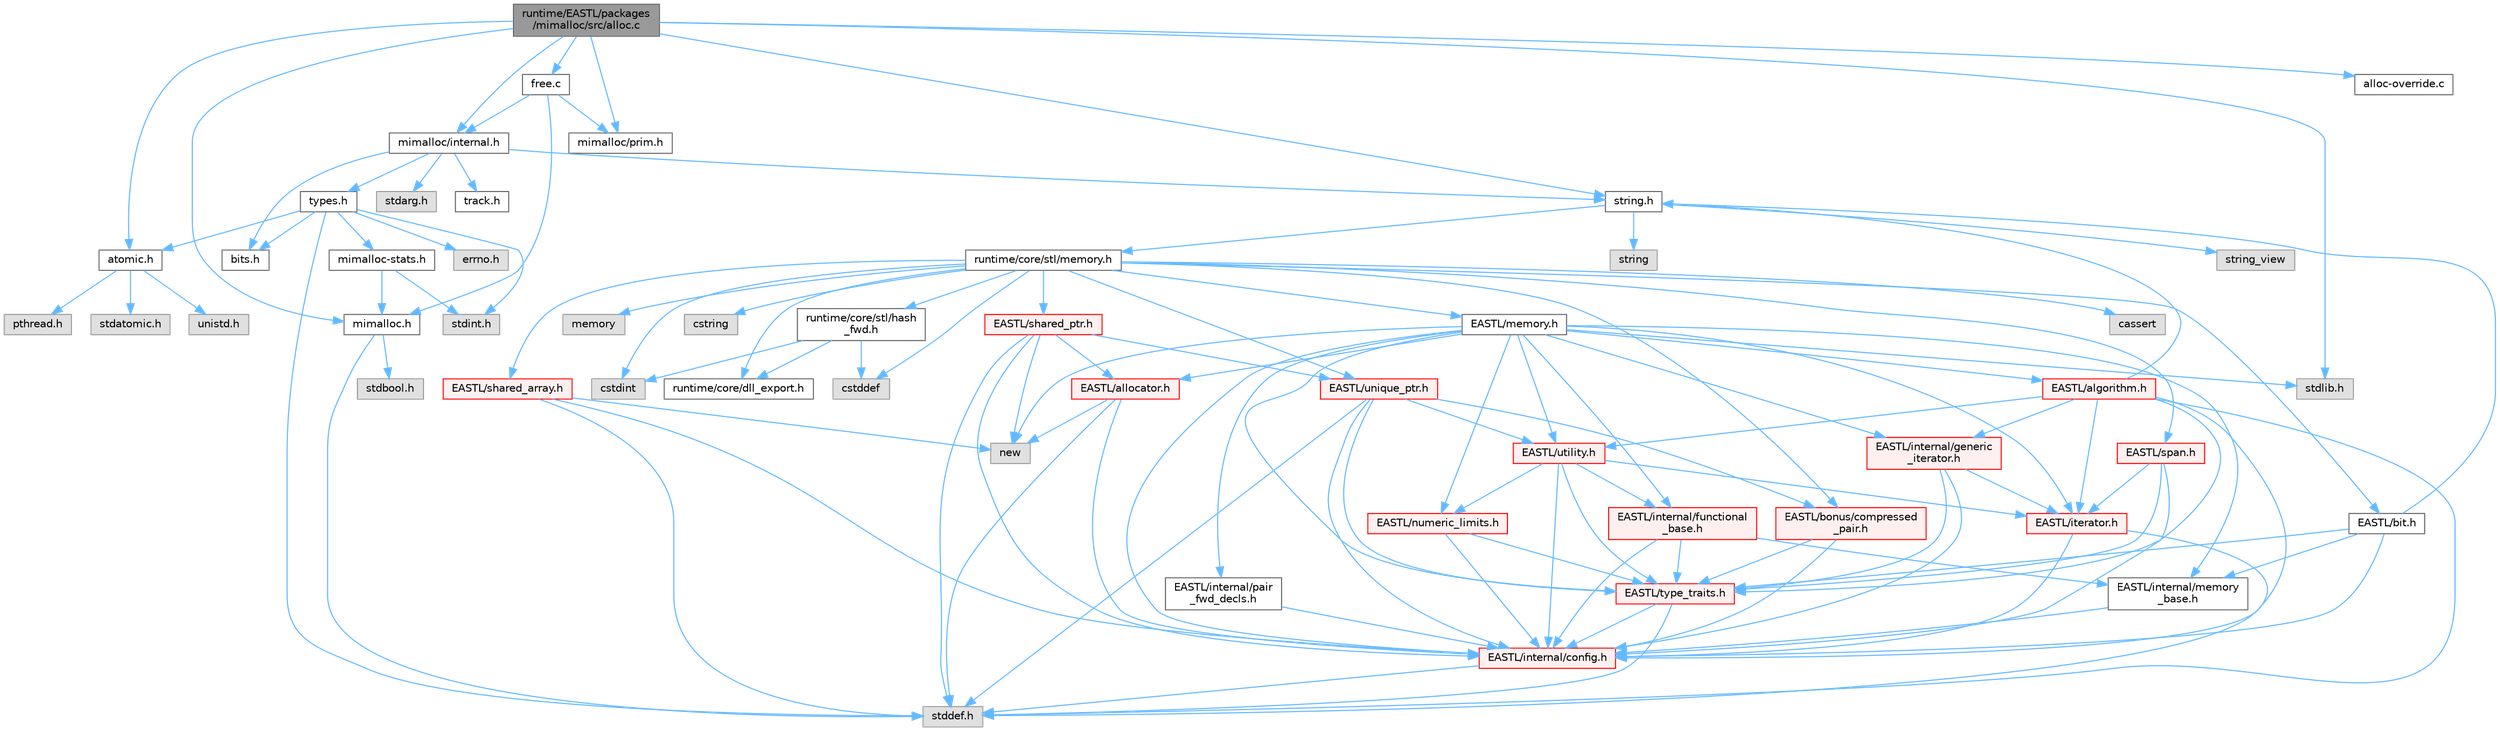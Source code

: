 digraph "runtime/EASTL/packages/mimalloc/src/alloc.c"
{
 // LATEX_PDF_SIZE
  bgcolor="transparent";
  edge [fontname=Helvetica,fontsize=10,labelfontname=Helvetica,labelfontsize=10];
  node [fontname=Helvetica,fontsize=10,shape=box,height=0.2,width=0.4];
  Node1 [id="Node000001",label="runtime/EASTL/packages\l/mimalloc/src/alloc.c",height=0.2,width=0.4,color="gray40", fillcolor="grey60", style="filled", fontcolor="black",tooltip=" "];
  Node1 -> Node2 [id="edge115_Node000001_Node000002",color="steelblue1",style="solid",tooltip=" "];
  Node2 [id="Node000002",label="mimalloc.h",height=0.2,width=0.4,color="grey40", fillcolor="white", style="filled",URL="$mimalloc_8h.html",tooltip=" "];
  Node2 -> Node3 [id="edge116_Node000002_Node000003",color="steelblue1",style="solid",tooltip=" "];
  Node3 [id="Node000003",label="stddef.h",height=0.2,width=0.4,color="grey60", fillcolor="#E0E0E0", style="filled",tooltip=" "];
  Node2 -> Node4 [id="edge117_Node000002_Node000004",color="steelblue1",style="solid",tooltip=" "];
  Node4 [id="Node000004",label="stdbool.h",height=0.2,width=0.4,color="grey60", fillcolor="#E0E0E0", style="filled",tooltip=" "];
  Node1 -> Node5 [id="edge118_Node000001_Node000005",color="steelblue1",style="solid",tooltip=" "];
  Node5 [id="Node000005",label="mimalloc/internal.h",height=0.2,width=0.4,color="grey40", fillcolor="white", style="filled",URL="$_e_a_s_t_l_2packages_2mimalloc_2include_2mimalloc_2internal_8h.html",tooltip=" "];
  Node5 -> Node6 [id="edge119_Node000005_Node000006",color="steelblue1",style="solid",tooltip=" "];
  Node6 [id="Node000006",label="types.h",height=0.2,width=0.4,color="grey40", fillcolor="white", style="filled",URL="$types_8h.html",tooltip=" "];
  Node6 -> Node7 [id="edge120_Node000006_Node000007",color="steelblue1",style="solid",tooltip=" "];
  Node7 [id="Node000007",label="mimalloc-stats.h",height=0.2,width=0.4,color="grey40", fillcolor="white", style="filled",URL="$mimalloc-stats_8h.html",tooltip=" "];
  Node7 -> Node2 [id="edge121_Node000007_Node000002",color="steelblue1",style="solid",tooltip=" "];
  Node7 -> Node8 [id="edge122_Node000007_Node000008",color="steelblue1",style="solid",tooltip=" "];
  Node8 [id="Node000008",label="stdint.h",height=0.2,width=0.4,color="grey60", fillcolor="#E0E0E0", style="filled",tooltip=" "];
  Node6 -> Node3 [id="edge123_Node000006_Node000003",color="steelblue1",style="solid",tooltip=" "];
  Node6 -> Node8 [id="edge124_Node000006_Node000008",color="steelblue1",style="solid",tooltip=" "];
  Node6 -> Node9 [id="edge125_Node000006_Node000009",color="steelblue1",style="solid",tooltip=" "];
  Node9 [id="Node000009",label="errno.h",height=0.2,width=0.4,color="grey60", fillcolor="#E0E0E0", style="filled",tooltip=" "];
  Node6 -> Node10 [id="edge126_Node000006_Node000010",color="steelblue1",style="solid",tooltip=" "];
  Node10 [id="Node000010",label="bits.h",height=0.2,width=0.4,color="grey40", fillcolor="white", style="filled",URL="$bits_8h.html",tooltip=" "];
  Node6 -> Node11 [id="edge127_Node000006_Node000011",color="steelblue1",style="solid",tooltip=" "];
  Node11 [id="Node000011",label="atomic.h",height=0.2,width=0.4,color="grey40", fillcolor="white", style="filled",URL="$_e_a_s_t_l_2packages_2mimalloc_2include_2mimalloc_2atomic_8h.html",tooltip=" "];
  Node11 -> Node12 [id="edge128_Node000011_Node000012",color="steelblue1",style="solid",tooltip=" "];
  Node12 [id="Node000012",label="pthread.h",height=0.2,width=0.4,color="grey60", fillcolor="#E0E0E0", style="filled",tooltip=" "];
  Node11 -> Node13 [id="edge129_Node000011_Node000013",color="steelblue1",style="solid",tooltip=" "];
  Node13 [id="Node000013",label="stdatomic.h",height=0.2,width=0.4,color="grey60", fillcolor="#E0E0E0", style="filled",tooltip=" "];
  Node11 -> Node14 [id="edge130_Node000011_Node000014",color="steelblue1",style="solid",tooltip=" "];
  Node14 [id="Node000014",label="unistd.h",height=0.2,width=0.4,color="grey60", fillcolor="#E0E0E0", style="filled",tooltip=" "];
  Node5 -> Node15 [id="edge131_Node000005_Node000015",color="steelblue1",style="solid",tooltip=" "];
  Node15 [id="Node000015",label="track.h",height=0.2,width=0.4,color="grey40", fillcolor="white", style="filled",URL="$track_8h.html",tooltip=" "];
  Node5 -> Node10 [id="edge132_Node000005_Node000010",color="steelblue1",style="solid",tooltip=" "];
  Node5 -> Node16 [id="edge133_Node000005_Node000016",color="steelblue1",style="solid",tooltip=" "];
  Node16 [id="Node000016",label="stdarg.h",height=0.2,width=0.4,color="grey60", fillcolor="#E0E0E0", style="filled",tooltip=" "];
  Node5 -> Node17 [id="edge134_Node000005_Node000017",color="steelblue1",style="solid",tooltip=" "];
  Node17 [id="Node000017",label="string.h",height=0.2,width=0.4,color="grey40", fillcolor="white", style="filled",URL="$string_8h.html",tooltip=" "];
  Node17 -> Node18 [id="edge135_Node000017_Node000018",color="steelblue1",style="solid",tooltip=" "];
  Node18 [id="Node000018",label="string",height=0.2,width=0.4,color="grey60", fillcolor="#E0E0E0", style="filled",tooltip=" "];
  Node17 -> Node19 [id="edge136_Node000017_Node000019",color="steelblue1",style="solid",tooltip=" "];
  Node19 [id="Node000019",label="string_view",height=0.2,width=0.4,color="grey60", fillcolor="#E0E0E0", style="filled",tooltip=" "];
  Node17 -> Node20 [id="edge137_Node000017_Node000020",color="steelblue1",style="solid",tooltip=" "];
  Node20 [id="Node000020",label="runtime/core/stl/memory.h",height=0.2,width=0.4,color="grey40", fillcolor="white", style="filled",URL="$core_2stl_2memory_8h.html",tooltip=" "];
  Node20 -> Node21 [id="edge138_Node000020_Node000021",color="steelblue1",style="solid",tooltip=" "];
  Node21 [id="Node000021",label="cstddef",height=0.2,width=0.4,color="grey60", fillcolor="#E0E0E0", style="filled",tooltip=" "];
  Node20 -> Node22 [id="edge139_Node000020_Node000022",color="steelblue1",style="solid",tooltip=" "];
  Node22 [id="Node000022",label="cstdint",height=0.2,width=0.4,color="grey60", fillcolor="#E0E0E0", style="filled",tooltip=" "];
  Node20 -> Node23 [id="edge140_Node000020_Node000023",color="steelblue1",style="solid",tooltip=" "];
  Node23 [id="Node000023",label="cassert",height=0.2,width=0.4,color="grey60", fillcolor="#E0E0E0", style="filled",tooltip=" "];
  Node20 -> Node24 [id="edge141_Node000020_Node000024",color="steelblue1",style="solid",tooltip=" "];
  Node24 [id="Node000024",label="memory",height=0.2,width=0.4,color="grey60", fillcolor="#E0E0E0", style="filled",tooltip=" "];
  Node20 -> Node25 [id="edge142_Node000020_Node000025",color="steelblue1",style="solid",tooltip=" "];
  Node25 [id="Node000025",label="cstring",height=0.2,width=0.4,color="grey60", fillcolor="#E0E0E0", style="filled",tooltip=" "];
  Node20 -> Node26 [id="edge143_Node000020_Node000026",color="steelblue1",style="solid",tooltip=" "];
  Node26 [id="Node000026",label="EASTL/bit.h",height=0.2,width=0.4,color="grey40", fillcolor="white", style="filled",URL="$bit_8h.html",tooltip=" "];
  Node26 -> Node27 [id="edge144_Node000026_Node000027",color="steelblue1",style="solid",tooltip=" "];
  Node27 [id="Node000027",label="EASTL/internal/config.h",height=0.2,width=0.4,color="red", fillcolor="#FFF0F0", style="filled",URL="$config_8h.html",tooltip=" "];
  Node27 -> Node3 [id="edge145_Node000027_Node000003",color="steelblue1",style="solid",tooltip=" "];
  Node26 -> Node35 [id="edge146_Node000026_Node000035",color="steelblue1",style="solid",tooltip=" "];
  Node35 [id="Node000035",label="EASTL/internal/memory\l_base.h",height=0.2,width=0.4,color="grey40", fillcolor="white", style="filled",URL="$memory__base_8h.html",tooltip=" "];
  Node35 -> Node27 [id="edge147_Node000035_Node000027",color="steelblue1",style="solid",tooltip=" "];
  Node26 -> Node36 [id="edge148_Node000026_Node000036",color="steelblue1",style="solid",tooltip=" "];
  Node36 [id="Node000036",label="EASTL/type_traits.h",height=0.2,width=0.4,color="red", fillcolor="#FFF0F0", style="filled",URL="$_e_a_s_t_l_2include_2_e_a_s_t_l_2type__traits_8h.html",tooltip=" "];
  Node36 -> Node27 [id="edge149_Node000036_Node000027",color="steelblue1",style="solid",tooltip=" "];
  Node36 -> Node3 [id="edge150_Node000036_Node000003",color="steelblue1",style="solid",tooltip=" "];
  Node26 -> Node17 [id="edge151_Node000026_Node000017",color="steelblue1",style="solid",tooltip=" "];
  Node20 -> Node46 [id="edge152_Node000020_Node000046",color="steelblue1",style="solid",tooltip=" "];
  Node46 [id="Node000046",label="EASTL/memory.h",height=0.2,width=0.4,color="grey40", fillcolor="white", style="filled",URL="$_e_a_s_t_l_2include_2_e_a_s_t_l_2memory_8h.html",tooltip=" "];
  Node46 -> Node27 [id="edge153_Node000046_Node000027",color="steelblue1",style="solid",tooltip=" "];
  Node46 -> Node35 [id="edge154_Node000046_Node000035",color="steelblue1",style="solid",tooltip=" "];
  Node46 -> Node47 [id="edge155_Node000046_Node000047",color="steelblue1",style="solid",tooltip=" "];
  Node47 [id="Node000047",label="EASTL/internal/generic\l_iterator.h",height=0.2,width=0.4,color="red", fillcolor="#FFF0F0", style="filled",URL="$generic__iterator_8h.html",tooltip=" "];
  Node47 -> Node27 [id="edge156_Node000047_Node000027",color="steelblue1",style="solid",tooltip=" "];
  Node47 -> Node48 [id="edge157_Node000047_Node000048",color="steelblue1",style="solid",tooltip=" "];
  Node48 [id="Node000048",label="EASTL/iterator.h",height=0.2,width=0.4,color="red", fillcolor="#FFF0F0", style="filled",URL="$_e_a_s_t_l_2include_2_e_a_s_t_l_2iterator_8h.html",tooltip=" "];
  Node48 -> Node27 [id="edge158_Node000048_Node000027",color="steelblue1",style="solid",tooltip=" "];
  Node48 -> Node3 [id="edge159_Node000048_Node000003",color="steelblue1",style="solid",tooltip=" "];
  Node47 -> Node36 [id="edge160_Node000047_Node000036",color="steelblue1",style="solid",tooltip=" "];
  Node46 -> Node51 [id="edge161_Node000046_Node000051",color="steelblue1",style="solid",tooltip=" "];
  Node51 [id="Node000051",label="EASTL/internal/pair\l_fwd_decls.h",height=0.2,width=0.4,color="grey40", fillcolor="white", style="filled",URL="$pair__fwd__decls_8h.html",tooltip=" "];
  Node51 -> Node27 [id="edge162_Node000051_Node000027",color="steelblue1",style="solid",tooltip=" "];
  Node46 -> Node52 [id="edge163_Node000046_Node000052",color="steelblue1",style="solid",tooltip=" "];
  Node52 [id="Node000052",label="EASTL/internal/functional\l_base.h",height=0.2,width=0.4,color="red", fillcolor="#FFF0F0", style="filled",URL="$functional__base_8h.html",tooltip=" "];
  Node52 -> Node27 [id="edge164_Node000052_Node000027",color="steelblue1",style="solid",tooltip=" "];
  Node52 -> Node35 [id="edge165_Node000052_Node000035",color="steelblue1",style="solid",tooltip=" "];
  Node52 -> Node36 [id="edge166_Node000052_Node000036",color="steelblue1",style="solid",tooltip=" "];
  Node46 -> Node53 [id="edge167_Node000046_Node000053",color="steelblue1",style="solid",tooltip=" "];
  Node53 [id="Node000053",label="EASTL/algorithm.h",height=0.2,width=0.4,color="red", fillcolor="#FFF0F0", style="filled",URL="$_e_a_s_t_l_2include_2_e_a_s_t_l_2algorithm_8h.html",tooltip=" "];
  Node53 -> Node27 [id="edge168_Node000053_Node000027",color="steelblue1",style="solid",tooltip=" "];
  Node53 -> Node36 [id="edge169_Node000053_Node000036",color="steelblue1",style="solid",tooltip=" "];
  Node53 -> Node48 [id="edge170_Node000053_Node000048",color="steelblue1",style="solid",tooltip=" "];
  Node53 -> Node63 [id="edge171_Node000053_Node000063",color="steelblue1",style="solid",tooltip=" "];
  Node63 [id="Node000063",label="EASTL/utility.h",height=0.2,width=0.4,color="red", fillcolor="#FFF0F0", style="filled",URL="$_e_a_s_t_l_2include_2_e_a_s_t_l_2utility_8h.html",tooltip=" "];
  Node63 -> Node27 [id="edge172_Node000063_Node000027",color="steelblue1",style="solid",tooltip=" "];
  Node63 -> Node36 [id="edge173_Node000063_Node000036",color="steelblue1",style="solid",tooltip=" "];
  Node63 -> Node48 [id="edge174_Node000063_Node000048",color="steelblue1",style="solid",tooltip=" "];
  Node63 -> Node64 [id="edge175_Node000063_Node000064",color="steelblue1",style="solid",tooltip=" "];
  Node64 [id="Node000064",label="EASTL/numeric_limits.h",height=0.2,width=0.4,color="red", fillcolor="#FFF0F0", style="filled",URL="$numeric__limits_8h.html",tooltip=" "];
  Node64 -> Node27 [id="edge176_Node000064_Node000027",color="steelblue1",style="solid",tooltip=" "];
  Node64 -> Node36 [id="edge177_Node000064_Node000036",color="steelblue1",style="solid",tooltip=" "];
  Node63 -> Node52 [id="edge178_Node000063_Node000052",color="steelblue1",style="solid",tooltip=" "];
  Node53 -> Node47 [id="edge179_Node000053_Node000047",color="steelblue1",style="solid",tooltip=" "];
  Node53 -> Node3 [id="edge180_Node000053_Node000003",color="steelblue1",style="solid",tooltip=" "];
  Node53 -> Node17 [id="edge181_Node000053_Node000017",color="steelblue1",style="solid",tooltip=" "];
  Node46 -> Node36 [id="edge182_Node000046_Node000036",color="steelblue1",style="solid",tooltip=" "];
  Node46 -> Node60 [id="edge183_Node000046_Node000060",color="steelblue1",style="solid",tooltip=" "];
  Node60 [id="Node000060",label="EASTL/allocator.h",height=0.2,width=0.4,color="red", fillcolor="#FFF0F0", style="filled",URL="$allocator_8h.html",tooltip=" "];
  Node60 -> Node27 [id="edge184_Node000060_Node000027",color="steelblue1",style="solid",tooltip=" "];
  Node60 -> Node3 [id="edge185_Node000060_Node000003",color="steelblue1",style="solid",tooltip=" "];
  Node60 -> Node61 [id="edge186_Node000060_Node000061",color="steelblue1",style="solid",tooltip=" "];
  Node61 [id="Node000061",label="new",height=0.2,width=0.4,color="grey60", fillcolor="#E0E0E0", style="filled",tooltip=" "];
  Node46 -> Node48 [id="edge187_Node000046_Node000048",color="steelblue1",style="solid",tooltip=" "];
  Node46 -> Node63 [id="edge188_Node000046_Node000063",color="steelblue1",style="solid",tooltip=" "];
  Node46 -> Node64 [id="edge189_Node000046_Node000064",color="steelblue1",style="solid",tooltip=" "];
  Node46 -> Node73 [id="edge190_Node000046_Node000073",color="steelblue1",style="solid",tooltip=" "];
  Node73 [id="Node000073",label="stdlib.h",height=0.2,width=0.4,color="grey60", fillcolor="#E0E0E0", style="filled",tooltip=" "];
  Node46 -> Node61 [id="edge191_Node000046_Node000061",color="steelblue1",style="solid",tooltip=" "];
  Node20 -> Node74 [id="edge192_Node000020_Node000074",color="steelblue1",style="solid",tooltip=" "];
  Node74 [id="Node000074",label="EASTL/shared_array.h",height=0.2,width=0.4,color="red", fillcolor="#FFF0F0", style="filled",URL="$shared__array_8h.html",tooltip=" "];
  Node74 -> Node27 [id="edge193_Node000074_Node000027",color="steelblue1",style="solid",tooltip=" "];
  Node74 -> Node61 [id="edge194_Node000074_Node000061",color="steelblue1",style="solid",tooltip=" "];
  Node74 -> Node3 [id="edge195_Node000074_Node000003",color="steelblue1",style="solid",tooltip=" "];
  Node20 -> Node77 [id="edge196_Node000020_Node000077",color="steelblue1",style="solid",tooltip=" "];
  Node77 [id="Node000077",label="EASTL/unique_ptr.h",height=0.2,width=0.4,color="red", fillcolor="#FFF0F0", style="filled",URL="$unique__ptr_8h.html",tooltip=" "];
  Node77 -> Node78 [id="edge197_Node000077_Node000078",color="steelblue1",style="solid",tooltip=" "];
  Node78 [id="Node000078",label="EASTL/bonus/compressed\l_pair.h",height=0.2,width=0.4,color="red", fillcolor="#FFF0F0", style="filled",URL="$compressed__pair_8h.html",tooltip=" "];
  Node78 -> Node27 [id="edge198_Node000078_Node000027",color="steelblue1",style="solid",tooltip=" "];
  Node78 -> Node36 [id="edge199_Node000078_Node000036",color="steelblue1",style="solid",tooltip=" "];
  Node77 -> Node27 [id="edge200_Node000077_Node000027",color="steelblue1",style="solid",tooltip=" "];
  Node77 -> Node36 [id="edge201_Node000077_Node000036",color="steelblue1",style="solid",tooltip=" "];
  Node77 -> Node63 [id="edge202_Node000077_Node000063",color="steelblue1",style="solid",tooltip=" "];
  Node77 -> Node3 [id="edge203_Node000077_Node000003",color="steelblue1",style="solid",tooltip=" "];
  Node20 -> Node80 [id="edge204_Node000020_Node000080",color="steelblue1",style="solid",tooltip=" "];
  Node80 [id="Node000080",label="EASTL/shared_ptr.h",height=0.2,width=0.4,color="red", fillcolor="#FFF0F0", style="filled",URL="$shared__ptr_8h.html",tooltip=" "];
  Node80 -> Node27 [id="edge205_Node000080_Node000027",color="steelblue1",style="solid",tooltip=" "];
  Node80 -> Node77 [id="edge206_Node000080_Node000077",color="steelblue1",style="solid",tooltip=" "];
  Node80 -> Node60 [id="edge207_Node000080_Node000060",color="steelblue1",style="solid",tooltip=" "];
  Node80 -> Node61 [id="edge208_Node000080_Node000061",color="steelblue1",style="solid",tooltip=" "];
  Node80 -> Node3 [id="edge209_Node000080_Node000003",color="steelblue1",style="solid",tooltip=" "];
  Node20 -> Node160 [id="edge210_Node000020_Node000160",color="steelblue1",style="solid",tooltip=" "];
  Node160 [id="Node000160",label="EASTL/span.h",height=0.2,width=0.4,color="red", fillcolor="#FFF0F0", style="filled",URL="$span_8h.html",tooltip=" "];
  Node160 -> Node27 [id="edge211_Node000160_Node000027",color="steelblue1",style="solid",tooltip=" "];
  Node160 -> Node36 [id="edge212_Node000160_Node000036",color="steelblue1",style="solid",tooltip=" "];
  Node160 -> Node48 [id="edge213_Node000160_Node000048",color="steelblue1",style="solid",tooltip=" "];
  Node20 -> Node78 [id="edge214_Node000020_Node000078",color="steelblue1",style="solid",tooltip=" "];
  Node20 -> Node163 [id="edge215_Node000020_Node000163",color="steelblue1",style="solid",tooltip=" "];
  Node163 [id="Node000163",label="runtime/core/dll_export.h",height=0.2,width=0.4,color="grey40", fillcolor="white", style="filled",URL="$dll__export_8h.html",tooltip=" "];
  Node20 -> Node164 [id="edge216_Node000020_Node000164",color="steelblue1",style="solid",tooltip=" "];
  Node164 [id="Node000164",label="runtime/core/stl/hash\l_fwd.h",height=0.2,width=0.4,color="grey40", fillcolor="white", style="filled",URL="$hash__fwd_8h.html",tooltip=" "];
  Node164 -> Node21 [id="edge217_Node000164_Node000021",color="steelblue1",style="solid",tooltip=" "];
  Node164 -> Node22 [id="edge218_Node000164_Node000022",color="steelblue1",style="solid",tooltip=" "];
  Node164 -> Node163 [id="edge219_Node000164_Node000163",color="steelblue1",style="solid",tooltip=" "];
  Node1 -> Node11 [id="edge220_Node000001_Node000011",color="steelblue1",style="solid",tooltip=" "];
  Node1 -> Node165 [id="edge221_Node000001_Node000165",color="steelblue1",style="solid",tooltip=" "];
  Node165 [id="Node000165",label="mimalloc/prim.h",height=0.2,width=0.4,color="grey40", fillcolor="white", style="filled",URL="$prim_8h.html",tooltip=" "];
  Node1 -> Node17 [id="edge222_Node000001_Node000017",color="steelblue1",style="solid",tooltip=" "];
  Node1 -> Node73 [id="edge223_Node000001_Node000073",color="steelblue1",style="solid",tooltip=" "];
  Node1 -> Node166 [id="edge224_Node000001_Node000166",color="steelblue1",style="solid",tooltip=" "];
  Node166 [id="Node000166",label="alloc-override.c",height=0.2,width=0.4,color="grey40", fillcolor="white", style="filled",URL="$alloc-override_8c.html",tooltip=" "];
  Node1 -> Node167 [id="edge225_Node000001_Node000167",color="steelblue1",style="solid",tooltip=" "];
  Node167 [id="Node000167",label="free.c",height=0.2,width=0.4,color="grey40", fillcolor="white", style="filled",URL="$free_8c.html",tooltip=" "];
  Node167 -> Node2 [id="edge226_Node000167_Node000002",color="steelblue1",style="solid",tooltip=" "];
  Node167 -> Node5 [id="edge227_Node000167_Node000005",color="steelblue1",style="solid",tooltip=" "];
  Node167 -> Node165 [id="edge228_Node000167_Node000165",color="steelblue1",style="solid",tooltip=" "];
}
